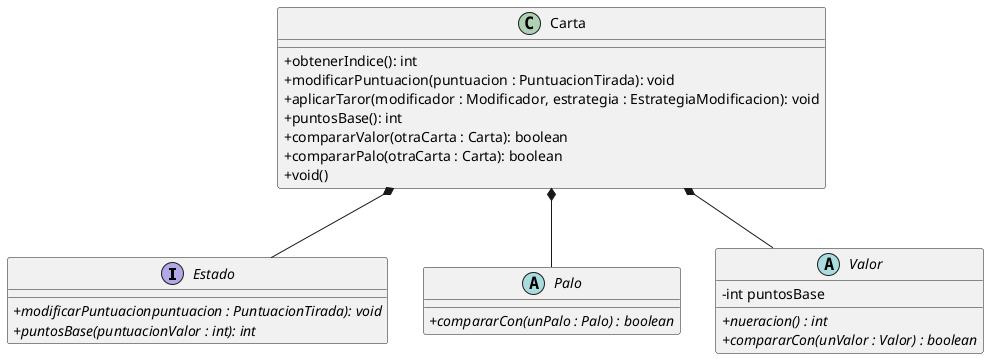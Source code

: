 @startuml
skinparam classAttributeIconSize 0
interface Estado
abstract class Palo
abstract class Valor

class Carta {
    +obtenerIndice(): int
    +modificarPuntuacion(puntuacion : PuntuacionTirada): void
    +aplicarTaror(modificador : Modificador, estrategia : EstrategiaModificacion): void
    +puntosBase(): int
    +compararValor(otraCarta : Carta): boolean
    +compararPalo(otraCarta : Carta): boolean
    +void()
}

interface Estado {
{abstract}+modificarPuntuacionpuntuacion : PuntuacionTirada): void
{abstract}+puntosBase(puntuacionValor : int): int
}

abstract class Palo{
    {abstract}+compararCon(unPalo : Palo) : boolean
}

abstract class Valor{
    -int puntosBase
    {abstract}+nueracion() : int
    {abstract}+compararCon(unValor : Valor) : boolean
}

Carta *-- Valor
Carta *-- Palo
Carta *-- Estado
@enduml